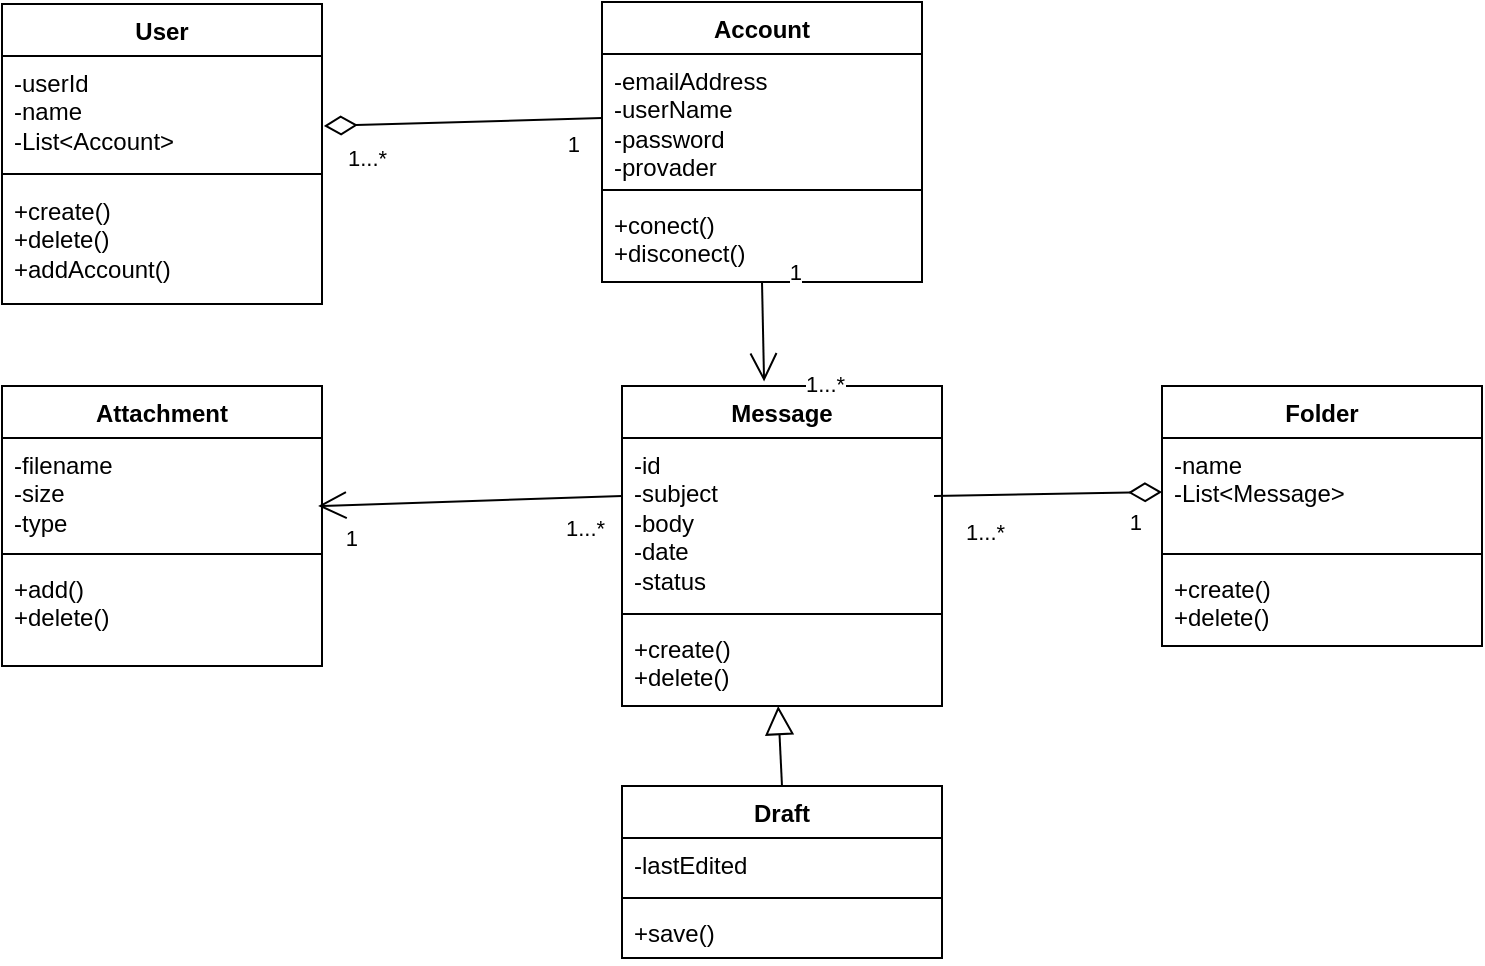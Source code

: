 <mxfile version="28.2.5" pages="2">
  <diagram name="Сторінка-1" id="vSKm7By8YL-TwdSfs9O_">
    <mxGraphModel dx="1426" dy="759" grid="1" gridSize="10" guides="1" tooltips="1" connect="1" arrows="1" fold="1" page="1" pageScale="1" pageWidth="827" pageHeight="1169" math="0" shadow="0">
      <root>
        <mxCell id="0" />
        <mxCell id="1" parent="0" />
        <mxCell id="P5xIYCbAEa1o8iM2KJIb-13" value="User" style="swimlane;fontStyle=1;align=center;verticalAlign=top;childLayout=stackLayout;horizontal=1;startSize=26;horizontalStack=0;resizeParent=1;resizeParentMax=0;resizeLast=0;collapsible=1;marginBottom=0;whiteSpace=wrap;html=1;" parent="1" vertex="1">
          <mxGeometry x="340" y="619" width="160" height="150" as="geometry" />
        </mxCell>
        <mxCell id="P5xIYCbAEa1o8iM2KJIb-14" value="&lt;div&gt;-userId&lt;/div&gt;&lt;div&gt;-name&lt;/div&gt;&lt;div&gt;-List&amp;lt;Account&amp;gt;&lt;/div&gt;" style="text;strokeColor=none;fillColor=none;align=left;verticalAlign=top;spacingLeft=4;spacingRight=4;overflow=hidden;rotatable=0;points=[[0,0.5],[1,0.5]];portConstraint=eastwest;whiteSpace=wrap;html=1;" parent="P5xIYCbAEa1o8iM2KJIb-13" vertex="1">
          <mxGeometry y="26" width="160" height="54" as="geometry" />
        </mxCell>
        <mxCell id="P5xIYCbAEa1o8iM2KJIb-15" value="" style="line;strokeWidth=1;fillColor=none;align=left;verticalAlign=middle;spacingTop=-1;spacingLeft=3;spacingRight=3;rotatable=0;labelPosition=right;points=[];portConstraint=eastwest;strokeColor=inherit;" parent="P5xIYCbAEa1o8iM2KJIb-13" vertex="1">
          <mxGeometry y="80" width="160" height="10" as="geometry" />
        </mxCell>
        <mxCell id="P5xIYCbAEa1o8iM2KJIb-16" value="&lt;div&gt;+create()&lt;/div&gt;&lt;div&gt;+delete()&lt;/div&gt;&lt;div&gt;+addAccount()&lt;/div&gt;" style="text;strokeColor=none;fillColor=none;align=left;verticalAlign=top;spacingLeft=4;spacingRight=4;overflow=hidden;rotatable=0;points=[[0,0.5],[1,0.5]];portConstraint=eastwest;whiteSpace=wrap;html=1;" parent="P5xIYCbAEa1o8iM2KJIb-13" vertex="1">
          <mxGeometry y="90" width="160" height="60" as="geometry" />
        </mxCell>
        <mxCell id="P5xIYCbAEa1o8iM2KJIb-17" value="Account" style="swimlane;fontStyle=1;align=center;verticalAlign=top;childLayout=stackLayout;horizontal=1;startSize=26;horizontalStack=0;resizeParent=1;resizeParentMax=0;resizeLast=0;collapsible=1;marginBottom=0;whiteSpace=wrap;html=1;" parent="1" vertex="1">
          <mxGeometry x="640" y="618" width="160" height="140" as="geometry" />
        </mxCell>
        <mxCell id="P5xIYCbAEa1o8iM2KJIb-18" value="&lt;div&gt;-emailAddress&lt;/div&gt;&lt;div&gt;-userName&lt;/div&gt;&lt;div&gt;-password&lt;/div&gt;&lt;div&gt;-provader&lt;/div&gt;" style="text;strokeColor=none;fillColor=none;align=left;verticalAlign=top;spacingLeft=4;spacingRight=4;overflow=hidden;rotatable=0;points=[[0,0.5],[1,0.5]];portConstraint=eastwest;whiteSpace=wrap;html=1;" parent="P5xIYCbAEa1o8iM2KJIb-17" vertex="1">
          <mxGeometry y="26" width="160" height="64" as="geometry" />
        </mxCell>
        <mxCell id="P5xIYCbAEa1o8iM2KJIb-19" value="" style="line;strokeWidth=1;fillColor=none;align=left;verticalAlign=middle;spacingTop=-1;spacingLeft=3;spacingRight=3;rotatable=0;labelPosition=right;points=[];portConstraint=eastwest;strokeColor=inherit;" parent="P5xIYCbAEa1o8iM2KJIb-17" vertex="1">
          <mxGeometry y="90" width="160" height="8" as="geometry" />
        </mxCell>
        <mxCell id="P5xIYCbAEa1o8iM2KJIb-20" value="&lt;div&gt;+conect()&lt;/div&gt;&lt;div&gt;+disconect()&lt;/div&gt;" style="text;strokeColor=none;fillColor=none;align=left;verticalAlign=top;spacingLeft=4;spacingRight=4;overflow=hidden;rotatable=0;points=[[0,0.5],[1,0.5]];portConstraint=eastwest;whiteSpace=wrap;html=1;" parent="P5xIYCbAEa1o8iM2KJIb-17" vertex="1">
          <mxGeometry y="98" width="160" height="42" as="geometry" />
        </mxCell>
        <mxCell id="P5xIYCbAEa1o8iM2KJIb-21" value="Attachment" style="swimlane;fontStyle=1;align=center;verticalAlign=top;childLayout=stackLayout;horizontal=1;startSize=26;horizontalStack=0;resizeParent=1;resizeParentMax=0;resizeLast=0;collapsible=1;marginBottom=0;whiteSpace=wrap;html=1;" parent="1" vertex="1">
          <mxGeometry x="340" y="810" width="160" height="140" as="geometry" />
        </mxCell>
        <mxCell id="P5xIYCbAEa1o8iM2KJIb-22" value="&lt;div&gt;-filename&lt;/div&gt;&lt;div&gt;-size&lt;/div&gt;&lt;div&gt;-type&lt;/div&gt;" style="text;strokeColor=none;fillColor=none;align=left;verticalAlign=top;spacingLeft=4;spacingRight=4;overflow=hidden;rotatable=0;points=[[0,0.5],[1,0.5]];portConstraint=eastwest;whiteSpace=wrap;html=1;" parent="P5xIYCbAEa1o8iM2KJIb-21" vertex="1">
          <mxGeometry y="26" width="160" height="54" as="geometry" />
        </mxCell>
        <mxCell id="P5xIYCbAEa1o8iM2KJIb-23" value="" style="line;strokeWidth=1;fillColor=none;align=left;verticalAlign=middle;spacingTop=-1;spacingLeft=3;spacingRight=3;rotatable=0;labelPosition=right;points=[];portConstraint=eastwest;strokeColor=inherit;" parent="P5xIYCbAEa1o8iM2KJIb-21" vertex="1">
          <mxGeometry y="80" width="160" height="8" as="geometry" />
        </mxCell>
        <mxCell id="P5xIYCbAEa1o8iM2KJIb-24" value="&lt;div&gt;+add()&lt;/div&gt;&lt;div&gt;+delete()&lt;/div&gt;" style="text;strokeColor=none;fillColor=none;align=left;verticalAlign=top;spacingLeft=4;spacingRight=4;overflow=hidden;rotatable=0;points=[[0,0.5],[1,0.5]];portConstraint=eastwest;whiteSpace=wrap;html=1;" parent="P5xIYCbAEa1o8iM2KJIb-21" vertex="1">
          <mxGeometry y="88" width="160" height="52" as="geometry" />
        </mxCell>
        <mxCell id="P5xIYCbAEa1o8iM2KJIb-25" value="Message" style="swimlane;fontStyle=1;align=center;verticalAlign=top;childLayout=stackLayout;horizontal=1;startSize=26;horizontalStack=0;resizeParent=1;resizeParentMax=0;resizeLast=0;collapsible=1;marginBottom=0;whiteSpace=wrap;html=1;" parent="1" vertex="1">
          <mxGeometry x="650" y="810" width="160" height="160" as="geometry" />
        </mxCell>
        <mxCell id="P5xIYCbAEa1o8iM2KJIb-26" value="&lt;div&gt;-id&lt;/div&gt;&lt;div&gt;-subject&lt;/div&gt;&lt;div&gt;-body&lt;/div&gt;&lt;div&gt;-date&lt;/div&gt;&lt;div&gt;-status&lt;/div&gt;" style="text;strokeColor=none;fillColor=none;align=left;verticalAlign=top;spacingLeft=4;spacingRight=4;overflow=hidden;rotatable=0;points=[[0,0.5],[1,0.5]];portConstraint=eastwest;whiteSpace=wrap;html=1;" parent="P5xIYCbAEa1o8iM2KJIb-25" vertex="1">
          <mxGeometry y="26" width="160" height="84" as="geometry" />
        </mxCell>
        <mxCell id="P5xIYCbAEa1o8iM2KJIb-27" value="" style="line;strokeWidth=1;fillColor=none;align=left;verticalAlign=middle;spacingTop=-1;spacingLeft=3;spacingRight=3;rotatable=0;labelPosition=right;points=[];portConstraint=eastwest;strokeColor=inherit;" parent="P5xIYCbAEa1o8iM2KJIb-25" vertex="1">
          <mxGeometry y="110" width="160" height="8" as="geometry" />
        </mxCell>
        <mxCell id="P5xIYCbAEa1o8iM2KJIb-28" value="&lt;div&gt;+create()&lt;/div&gt;&lt;div&gt;+delete()&lt;/div&gt;" style="text;strokeColor=none;fillColor=none;align=left;verticalAlign=top;spacingLeft=4;spacingRight=4;overflow=hidden;rotatable=0;points=[[0,0.5],[1,0.5]];portConstraint=eastwest;whiteSpace=wrap;html=1;" parent="P5xIYCbAEa1o8iM2KJIb-25" vertex="1">
          <mxGeometry y="118" width="160" height="42" as="geometry" />
        </mxCell>
        <mxCell id="P5xIYCbAEa1o8iM2KJIb-29" value="Folder" style="swimlane;fontStyle=1;align=center;verticalAlign=top;childLayout=stackLayout;horizontal=1;startSize=26;horizontalStack=0;resizeParent=1;resizeParentMax=0;resizeLast=0;collapsible=1;marginBottom=0;whiteSpace=wrap;html=1;" parent="1" vertex="1">
          <mxGeometry x="920" y="810" width="160" height="130" as="geometry" />
        </mxCell>
        <mxCell id="P5xIYCbAEa1o8iM2KJIb-30" value="&lt;div&gt;-name&lt;/div&gt;&lt;div&gt;-List&amp;lt;Message&amp;gt;&lt;/div&gt;" style="text;strokeColor=none;fillColor=none;align=left;verticalAlign=top;spacingLeft=4;spacingRight=4;overflow=hidden;rotatable=0;points=[[0,0.5],[1,0.5]];portConstraint=eastwest;whiteSpace=wrap;html=1;" parent="P5xIYCbAEa1o8iM2KJIb-29" vertex="1">
          <mxGeometry y="26" width="160" height="54" as="geometry" />
        </mxCell>
        <mxCell id="P5xIYCbAEa1o8iM2KJIb-31" value="" style="line;strokeWidth=1;fillColor=none;align=left;verticalAlign=middle;spacingTop=-1;spacingLeft=3;spacingRight=3;rotatable=0;labelPosition=right;points=[];portConstraint=eastwest;strokeColor=inherit;" parent="P5xIYCbAEa1o8iM2KJIb-29" vertex="1">
          <mxGeometry y="80" width="160" height="8" as="geometry" />
        </mxCell>
        <mxCell id="P5xIYCbAEa1o8iM2KJIb-32" value="&lt;div&gt;+create()&lt;/div&gt;&lt;div&gt;+delete()&lt;/div&gt;" style="text;strokeColor=none;fillColor=none;align=left;verticalAlign=top;spacingLeft=4;spacingRight=4;overflow=hidden;rotatable=0;points=[[0,0.5],[1,0.5]];portConstraint=eastwest;whiteSpace=wrap;html=1;" parent="P5xIYCbAEa1o8iM2KJIb-29" vertex="1">
          <mxGeometry y="88" width="160" height="42" as="geometry" />
        </mxCell>
        <mxCell id="P5xIYCbAEa1o8iM2KJIb-33" value="Draft" style="swimlane;fontStyle=1;align=center;verticalAlign=top;childLayout=stackLayout;horizontal=1;startSize=26;horizontalStack=0;resizeParent=1;resizeParentMax=0;resizeLast=0;collapsible=1;marginBottom=0;whiteSpace=wrap;html=1;" parent="1" vertex="1">
          <mxGeometry x="650" y="1010" width="160" height="86" as="geometry" />
        </mxCell>
        <mxCell id="P5xIYCbAEa1o8iM2KJIb-34" value="-lastEdited" style="text;strokeColor=none;fillColor=none;align=left;verticalAlign=top;spacingLeft=4;spacingRight=4;overflow=hidden;rotatable=0;points=[[0,0.5],[1,0.5]];portConstraint=eastwest;whiteSpace=wrap;html=1;" parent="P5xIYCbAEa1o8iM2KJIb-33" vertex="1">
          <mxGeometry y="26" width="160" height="26" as="geometry" />
        </mxCell>
        <mxCell id="P5xIYCbAEa1o8iM2KJIb-35" value="" style="line;strokeWidth=1;fillColor=none;align=left;verticalAlign=middle;spacingTop=-1;spacingLeft=3;spacingRight=3;rotatable=0;labelPosition=right;points=[];portConstraint=eastwest;strokeColor=inherit;" parent="P5xIYCbAEa1o8iM2KJIb-33" vertex="1">
          <mxGeometry y="52" width="160" height="8" as="geometry" />
        </mxCell>
        <mxCell id="P5xIYCbAEa1o8iM2KJIb-36" value="+save()" style="text;strokeColor=none;fillColor=none;align=left;verticalAlign=top;spacingLeft=4;spacingRight=4;overflow=hidden;rotatable=0;points=[[0,0.5],[1,0.5]];portConstraint=eastwest;whiteSpace=wrap;html=1;" parent="P5xIYCbAEa1o8iM2KJIb-33" vertex="1">
          <mxGeometry y="60" width="160" height="26" as="geometry" />
        </mxCell>
        <mxCell id="P5xIYCbAEa1o8iM2KJIb-38" value="" style="endArrow=block;html=1;endSize=12;startArrow=none;startSize=14;startFill=0;align=left;verticalAlign=bottom;rounded=0;endFill=0;exitX=0.5;exitY=0;exitDx=0;exitDy=0;entryX=0.488;entryY=1;entryDx=0;entryDy=0;entryPerimeter=0;" parent="1" source="P5xIYCbAEa1o8iM2KJIb-33" target="P5xIYCbAEa1o8iM2KJIb-28" edge="1">
          <mxGeometry x="-1" y="3" relative="1" as="geometry">
            <mxPoint x="820" y="1020" as="sourcePoint" />
            <mxPoint x="980" y="1020" as="targetPoint" />
            <mxPoint as="offset" />
          </mxGeometry>
        </mxCell>
        <mxCell id="P5xIYCbAEa1o8iM2KJIb-39" value="" style="endArrow=none;html=1;endSize=12;startArrow=diamondThin;startSize=14;startFill=0;rounded=0;exitX=0;exitY=0.5;exitDx=0;exitDy=0;entryX=0.975;entryY=0.345;entryDx=0;entryDy=0;entryPerimeter=0;endFill=0;" parent="1" source="P5xIYCbAEa1o8iM2KJIb-30" target="P5xIYCbAEa1o8iM2KJIb-26" edge="1">
          <mxGeometry relative="1" as="geometry">
            <mxPoint x="750" y="670" as="sourcePoint" />
            <mxPoint x="910" y="670" as="targetPoint" />
          </mxGeometry>
        </mxCell>
        <mxCell id="P5xIYCbAEa1o8iM2KJIb-40" value="1...*" style="edgeLabel;resizable=0;html=1;align=left;verticalAlign=top;" parent="P5xIYCbAEa1o8iM2KJIb-39" connectable="0" vertex="1">
          <mxGeometry x="-1" relative="1" as="geometry">
            <mxPoint x="-100" y="7" as="offset" />
          </mxGeometry>
        </mxCell>
        <mxCell id="P5xIYCbAEa1o8iM2KJIb-41" value="1" style="edgeLabel;resizable=0;html=1;align=right;verticalAlign=top;" parent="P5xIYCbAEa1o8iM2KJIb-39" connectable="0" vertex="1">
          <mxGeometry x="1" relative="1" as="geometry">
            <mxPoint x="104" as="offset" />
          </mxGeometry>
        </mxCell>
        <mxCell id="P5xIYCbAEa1o8iM2KJIb-43" value="" style="endArrow=open;html=1;endSize=12;startArrow=none;startSize=14;startFill=0;rounded=0;exitX=0;exitY=0.345;exitDx=0;exitDy=0;entryX=0.988;entryY=0.63;entryDx=0;entryDy=0;exitPerimeter=0;entryPerimeter=0;" parent="1" source="P5xIYCbAEa1o8iM2KJIb-26" target="P5xIYCbAEa1o8iM2KJIb-22" edge="1">
          <mxGeometry relative="1" as="geometry">
            <mxPoint x="604" y="990" as="sourcePoint" />
            <mxPoint x="580" y="830" as="targetPoint" />
          </mxGeometry>
        </mxCell>
        <mxCell id="P5xIYCbAEa1o8iM2KJIb-44" value="1...*" style="edgeLabel;resizable=0;html=1;align=left;verticalAlign=top;" parent="P5xIYCbAEa1o8iM2KJIb-43" connectable="0" vertex="1">
          <mxGeometry x="-1" relative="1" as="geometry">
            <mxPoint x="-30" y="3" as="offset" />
          </mxGeometry>
        </mxCell>
        <mxCell id="P5xIYCbAEa1o8iM2KJIb-45" value="1" style="edgeLabel;resizable=0;html=1;align=right;verticalAlign=top;" parent="P5xIYCbAEa1o8iM2KJIb-43" connectable="0" vertex="1">
          <mxGeometry x="1" relative="1" as="geometry">
            <mxPoint x="20" y="3" as="offset" />
          </mxGeometry>
        </mxCell>
        <mxCell id="P5xIYCbAEa1o8iM2KJIb-49" value="" style="endArrow=open;html=1;endSize=12;startArrow=none;startSize=14;startFill=0;rounded=0;exitX=0.5;exitY=1;exitDx=0;exitDy=0;entryX=0.444;entryY=-0.014;entryDx=0;entryDy=0;entryPerimeter=0;" parent="1" source="P5xIYCbAEa1o8iM2KJIb-17" target="P5xIYCbAEa1o8iM2KJIb-25" edge="1">
          <mxGeometry relative="1" as="geometry">
            <mxPoint x="724" y="810" as="sourcePoint" />
            <mxPoint x="610" y="812" as="targetPoint" />
          </mxGeometry>
        </mxCell>
        <mxCell id="P5xIYCbAEa1o8iM2KJIb-50" value="1...*" style="edgeLabel;resizable=0;html=1;align=left;verticalAlign=top;" parent="P5xIYCbAEa1o8iM2KJIb-49" connectable="0" vertex="1">
          <mxGeometry x="-1" relative="1" as="geometry">
            <mxPoint x="20" y="38" as="offset" />
          </mxGeometry>
        </mxCell>
        <mxCell id="P5xIYCbAEa1o8iM2KJIb-51" value="1" style="edgeLabel;resizable=0;html=1;align=right;verticalAlign=top;" parent="P5xIYCbAEa1o8iM2KJIb-49" connectable="0" vertex="1">
          <mxGeometry x="1" relative="1" as="geometry">
            <mxPoint x="19" y="-68" as="offset" />
          </mxGeometry>
        </mxCell>
        <mxCell id="P5xIYCbAEa1o8iM2KJIb-52" value="" style="endArrow=none;html=1;endSize=12;startArrow=diamondThin;startSize=14;startFill=0;rounded=0;exitX=1.006;exitY=0.648;exitDx=0;exitDy=0;entryX=0;entryY=0.5;entryDx=0;entryDy=0;endFill=0;exitPerimeter=0;" parent="1" source="P5xIYCbAEa1o8iM2KJIb-14" target="P5xIYCbAEa1o8iM2KJIb-18" edge="1">
          <mxGeometry relative="1" as="geometry">
            <mxPoint x="984" y="750" as="sourcePoint" />
            <mxPoint x="870" y="752" as="targetPoint" />
          </mxGeometry>
        </mxCell>
        <mxCell id="P5xIYCbAEa1o8iM2KJIb-53" value="1...*" style="edgeLabel;resizable=0;html=1;align=left;verticalAlign=top;" parent="P5xIYCbAEa1o8iM2KJIb-52" connectable="0" vertex="1">
          <mxGeometry x="-1" relative="1" as="geometry">
            <mxPoint x="10" y="3" as="offset" />
          </mxGeometry>
        </mxCell>
        <mxCell id="P5xIYCbAEa1o8iM2KJIb-54" value="1" style="edgeLabel;resizable=0;html=1;align=right;verticalAlign=top;" parent="P5xIYCbAEa1o8iM2KJIb-52" connectable="0" vertex="1">
          <mxGeometry x="1" relative="1" as="geometry">
            <mxPoint x="-10" as="offset" />
          </mxGeometry>
        </mxCell>
      </root>
    </mxGraphModel>
  </diagram>
  <diagram id="EDUtHZgCf9WuauvCYFgN" name="Сторінка-2">
    <mxGraphModel dx="1678" dy="954" grid="1" gridSize="10" guides="1" tooltips="1" connect="1" arrows="1" fold="1" page="0" pageScale="1" pageWidth="827" pageHeight="1169" math="0" shadow="0">
      <root>
        <mxCell id="0" />
        <mxCell id="1" parent="0" />
        <mxCell id="60HeVKUZehaGUt8UqvE7-1" value="Account" style="swimlane;fontStyle=1;align=center;verticalAlign=top;childLayout=stackLayout;horizontal=1;startSize=26;horizontalStack=0;resizeParent=1;resizeParentMax=0;resizeLast=0;collapsible=1;marginBottom=0;whiteSpace=wrap;html=1;" vertex="1" parent="1">
          <mxGeometry x="330" y="40" width="160" height="160" as="geometry" />
        </mxCell>
        <mxCell id="60HeVKUZehaGUt8UqvE7-2" value="&lt;div&gt;-emailAddress&lt;/div&gt;&lt;div&gt;-userName&lt;/div&gt;&lt;div&gt;-password&lt;/div&gt;&lt;div&gt;-provader&lt;/div&gt;" style="text;strokeColor=none;fillColor=none;align=left;verticalAlign=top;spacingLeft=4;spacingRight=4;overflow=hidden;rotatable=0;points=[[0,0.5],[1,0.5]];portConstraint=eastwest;whiteSpace=wrap;html=1;" vertex="1" parent="60HeVKUZehaGUt8UqvE7-1">
          <mxGeometry y="26" width="160" height="74" as="geometry" />
        </mxCell>
        <mxCell id="60HeVKUZehaGUt8UqvE7-3" value="" style="line;strokeWidth=1;fillColor=none;align=left;verticalAlign=middle;spacingTop=-1;spacingLeft=3;spacingRight=3;rotatable=0;labelPosition=right;points=[];portConstraint=eastwest;strokeColor=inherit;" vertex="1" parent="60HeVKUZehaGUt8UqvE7-1">
          <mxGeometry y="100" width="160" height="8" as="geometry" />
        </mxCell>
        <mxCell id="60HeVKUZehaGUt8UqvE7-4" value="&lt;div&gt;+ connect()&lt;/div&gt;+disconnect()" style="text;strokeColor=none;fillColor=none;align=left;verticalAlign=top;spacingLeft=4;spacingRight=4;overflow=hidden;rotatable=0;points=[[0,0.5],[1,0.5]];portConstraint=eastwest;whiteSpace=wrap;html=1;" vertex="1" parent="60HeVKUZehaGUt8UqvE7-1">
          <mxGeometry y="108" width="160" height="52" as="geometry" />
        </mxCell>
        <mxCell id="60HeVKUZehaGUt8UqvE7-6" value="User" style="swimlane;fontStyle=1;align=center;verticalAlign=top;childLayout=stackLayout;horizontal=1;startSize=26;horizontalStack=0;resizeParent=1;resizeParentMax=0;resizeLast=0;collapsible=1;marginBottom=0;whiteSpace=wrap;html=1;" vertex="1" parent="1">
          <mxGeometry y="40" width="160" height="160" as="geometry" />
        </mxCell>
        <mxCell id="60HeVKUZehaGUt8UqvE7-7" value="&lt;div&gt;-userId&lt;/div&gt;&lt;div&gt;-name&lt;/div&gt;&lt;div&gt;-List&amp;lt;Account&amp;gt;&lt;/div&gt;" style="text;strokeColor=none;fillColor=none;align=left;verticalAlign=top;spacingLeft=4;spacingRight=4;overflow=hidden;rotatable=0;points=[[0,0.5],[1,0.5]];portConstraint=eastwest;whiteSpace=wrap;html=1;" vertex="1" parent="60HeVKUZehaGUt8UqvE7-6">
          <mxGeometry y="26" width="160" height="74" as="geometry" />
        </mxCell>
        <mxCell id="60HeVKUZehaGUt8UqvE7-8" value="" style="line;strokeWidth=1;fillColor=none;align=left;verticalAlign=middle;spacingTop=-1;spacingLeft=3;spacingRight=3;rotatable=0;labelPosition=right;points=[];portConstraint=eastwest;strokeColor=inherit;" vertex="1" parent="60HeVKUZehaGUt8UqvE7-6">
          <mxGeometry y="100" width="160" height="8" as="geometry" />
        </mxCell>
        <mxCell id="60HeVKUZehaGUt8UqvE7-9" value="&lt;div&gt;+login()&lt;/div&gt;&lt;div&gt;+logout()&lt;/div&gt;" style="text;strokeColor=none;fillColor=none;align=left;verticalAlign=top;spacingLeft=4;spacingRight=4;overflow=hidden;rotatable=0;points=[[0,0.5],[1,0.5]];portConstraint=eastwest;whiteSpace=wrap;html=1;" vertex="1" parent="60HeVKUZehaGUt8UqvE7-6">
          <mxGeometry y="108" width="160" height="52" as="geometry" />
        </mxCell>
        <mxCell id="60HeVKUZehaGUt8UqvE7-12" value="1" style="endArrow=open;html=1;endSize=12;startArrow=diamondThin;startSize=14;startFill=0;align=left;verticalAlign=bottom;rounded=0;fontSize=12;entryX=0.006;entryY=0.324;entryDx=0;entryDy=0;entryPerimeter=0;exitX=1.006;exitY=0.365;exitDx=0;exitDy=0;exitPerimeter=0;" edge="1" parent="1" source="60HeVKUZehaGUt8UqvE7-7" target="60HeVKUZehaGUt8UqvE7-2">
          <mxGeometry x="-1" y="3" relative="1" as="geometry">
            <mxPoint x="170" y="103" as="sourcePoint" />
            <mxPoint x="350" y="200" as="targetPoint" />
          </mxGeometry>
        </mxCell>
        <mxCell id="60HeVKUZehaGUt8UqvE7-42" value="1...*" style="edgeLabel;html=1;align=center;verticalAlign=middle;resizable=0;points=[];fontSize=12;" vertex="1" connectable="0" parent="60HeVKUZehaGUt8UqvE7-12">
          <mxGeometry x="0.734" y="-2" relative="1" as="geometry">
            <mxPoint x="-8" y="-12" as="offset" />
          </mxGeometry>
        </mxCell>
        <mxCell id="60HeVKUZehaGUt8UqvE7-13" value="Message" style="swimlane;fontStyle=1;align=center;verticalAlign=top;childLayout=stackLayout;horizontal=1;startSize=26;horizontalStack=0;resizeParent=1;resizeParentMax=0;resizeLast=0;collapsible=1;marginBottom=0;whiteSpace=wrap;html=1;" vertex="1" parent="1">
          <mxGeometry x="310" y="320" width="160" height="180" as="geometry" />
        </mxCell>
        <mxCell id="60HeVKUZehaGUt8UqvE7-14" value="&lt;div&gt;-id&lt;/div&gt;&lt;div&gt;-subject&lt;/div&gt;&lt;div&gt;-body&lt;/div&gt;&lt;div&gt;-date&lt;/div&gt;&lt;div&gt;-status&lt;/div&gt;" style="text;strokeColor=none;fillColor=none;align=left;verticalAlign=top;spacingLeft=4;spacingRight=4;overflow=hidden;rotatable=0;points=[[0,0.5],[1,0.5]];portConstraint=eastwest;whiteSpace=wrap;html=1;" vertex="1" parent="60HeVKUZehaGUt8UqvE7-13">
          <mxGeometry y="26" width="160" height="94" as="geometry" />
        </mxCell>
        <mxCell id="60HeVKUZehaGUt8UqvE7-15" value="" style="line;strokeWidth=1;fillColor=none;align=left;verticalAlign=middle;spacingTop=-1;spacingLeft=3;spacingRight=3;rotatable=0;labelPosition=right;points=[];portConstraint=eastwest;strokeColor=inherit;" vertex="1" parent="60HeVKUZehaGUt8UqvE7-13">
          <mxGeometry y="120" width="160" height="8" as="geometry" />
        </mxCell>
        <mxCell id="60HeVKUZehaGUt8UqvE7-16" value="&lt;div&gt;+send()&lt;/div&gt;&lt;div&gt;+reply&lt;/div&gt;&lt;div&gt;+forward&lt;/div&gt;" style="text;strokeColor=none;fillColor=none;align=left;verticalAlign=top;spacingLeft=4;spacingRight=4;overflow=hidden;rotatable=0;points=[[0,0.5],[1,0.5]];portConstraint=eastwest;whiteSpace=wrap;html=1;" vertex="1" parent="60HeVKUZehaGUt8UqvE7-13">
          <mxGeometry y="128" width="160" height="52" as="geometry" />
        </mxCell>
        <mxCell id="60HeVKUZehaGUt8UqvE7-17" value="1...*" style="endArrow=open;endFill=0;html=1;align=left;verticalAlign=top;rounded=0;fontSize=12;startSize=8;endSize=8;exitX=0.369;exitY=1;exitDx=0;exitDy=0;exitPerimeter=0;entryX=0.5;entryY=0;entryDx=0;entryDy=0;" edge="1" parent="1" source="60HeVKUZehaGUt8UqvE7-4" target="60HeVKUZehaGUt8UqvE7-13">
          <mxGeometry x="0.456" y="10" relative="1" as="geometry">
            <mxPoint x="150" y="260" as="sourcePoint" />
            <mxPoint x="310" y="260" as="targetPoint" />
            <mxPoint as="offset" />
          </mxGeometry>
        </mxCell>
        <mxCell id="60HeVKUZehaGUt8UqvE7-18" value="1" style="edgeLabel;resizable=0;html=1;align=left;verticalAlign=bottom;" connectable="0" vertex="1" parent="60HeVKUZehaGUt8UqvE7-17">
          <mxGeometry x="-1" relative="1" as="geometry">
            <mxPoint x="1" y="20" as="offset" />
          </mxGeometry>
        </mxCell>
        <mxCell id="60HeVKUZehaGUt8UqvE7-19" value="Attachment" style="swimlane;fontStyle=1;align=center;verticalAlign=top;childLayout=stackLayout;horizontal=1;startSize=26;horizontalStack=0;resizeParent=1;resizeParentMax=0;resizeLast=0;collapsible=1;marginBottom=0;whiteSpace=wrap;html=1;" vertex="1" parent="1">
          <mxGeometry x="20" y="340" width="160" height="124" as="geometry" />
        </mxCell>
        <mxCell id="60HeVKUZehaGUt8UqvE7-20" value="&lt;div&gt;-filename&lt;/div&gt;&lt;div&gt;-size&lt;/div&gt;&lt;div&gt;-type&lt;/div&gt;" style="text;strokeColor=none;fillColor=none;align=left;verticalAlign=top;spacingLeft=4;spacingRight=4;overflow=hidden;rotatable=0;points=[[0,0.5],[1,0.5]];portConstraint=eastwest;whiteSpace=wrap;html=1;" vertex="1" parent="60HeVKUZehaGUt8UqvE7-19">
          <mxGeometry y="26" width="160" height="64" as="geometry" />
        </mxCell>
        <mxCell id="60HeVKUZehaGUt8UqvE7-21" value="" style="line;strokeWidth=1;fillColor=none;align=left;verticalAlign=middle;spacingTop=-1;spacingLeft=3;spacingRight=3;rotatable=0;labelPosition=right;points=[];portConstraint=eastwest;strokeColor=inherit;" vertex="1" parent="60HeVKUZehaGUt8UqvE7-19">
          <mxGeometry y="90" width="160" height="8" as="geometry" />
        </mxCell>
        <mxCell id="60HeVKUZehaGUt8UqvE7-22" value="+download" style="text;strokeColor=none;fillColor=none;align=left;verticalAlign=top;spacingLeft=4;spacingRight=4;overflow=hidden;rotatable=0;points=[[0,0.5],[1,0.5]];portConstraint=eastwest;whiteSpace=wrap;html=1;" vertex="1" parent="60HeVKUZehaGUt8UqvE7-19">
          <mxGeometry y="98" width="160" height="26" as="geometry" />
        </mxCell>
        <mxCell id="60HeVKUZehaGUt8UqvE7-23" value="1...*" style="endArrow=open;endFill=0;html=1;align=left;verticalAlign=top;rounded=0;fontSize=12;startSize=8;endSize=8;entryX=1;entryY=0.5;entryDx=0;entryDy=0;exitX=-0.006;exitY=0.574;exitDx=0;exitDy=0;exitPerimeter=0;" edge="1" parent="1" source="60HeVKUZehaGUt8UqvE7-14" target="60HeVKUZehaGUt8UqvE7-19">
          <mxGeometry x="0.69" relative="1" as="geometry">
            <mxPoint x="250" y="380" as="sourcePoint" />
            <mxPoint x="361" y="420" as="targetPoint" />
            <mxPoint as="offset" />
          </mxGeometry>
        </mxCell>
        <mxCell id="60HeVKUZehaGUt8UqvE7-24" value="1" style="edgeLabel;resizable=0;html=1;align=left;verticalAlign=bottom;" connectable="0" vertex="1" parent="60HeVKUZehaGUt8UqvE7-23">
          <mxGeometry x="-1" relative="1" as="geometry">
            <mxPoint x="-19" y="20" as="offset" />
          </mxGeometry>
        </mxCell>
        <mxCell id="60HeVKUZehaGUt8UqvE7-25" value="Draft" style="swimlane;fontStyle=1;align=center;verticalAlign=top;childLayout=stackLayout;horizontal=1;startSize=26;horizontalStack=0;resizeParent=1;resizeParentMax=0;resizeLast=0;collapsible=1;marginBottom=0;whiteSpace=wrap;html=1;" vertex="1" parent="1">
          <mxGeometry x="310" y="590" width="160" height="86" as="geometry" />
        </mxCell>
        <mxCell id="60HeVKUZehaGUt8UqvE7-26" value="-lastEdited" style="text;strokeColor=none;fillColor=none;align=left;verticalAlign=top;spacingLeft=4;spacingRight=4;overflow=hidden;rotatable=0;points=[[0,0.5],[1,0.5]];portConstraint=eastwest;whiteSpace=wrap;html=1;" vertex="1" parent="60HeVKUZehaGUt8UqvE7-25">
          <mxGeometry y="26" width="160" height="26" as="geometry" />
        </mxCell>
        <mxCell id="60HeVKUZehaGUt8UqvE7-27" value="" style="line;strokeWidth=1;fillColor=none;align=left;verticalAlign=middle;spacingTop=-1;spacingLeft=3;spacingRight=3;rotatable=0;labelPosition=right;points=[];portConstraint=eastwest;strokeColor=inherit;" vertex="1" parent="60HeVKUZehaGUt8UqvE7-25">
          <mxGeometry y="52" width="160" height="8" as="geometry" />
        </mxCell>
        <mxCell id="60HeVKUZehaGUt8UqvE7-28" value="+save()" style="text;strokeColor=none;fillColor=none;align=left;verticalAlign=top;spacingLeft=4;spacingRight=4;overflow=hidden;rotatable=0;points=[[0,0.5],[1,0.5]];portConstraint=eastwest;whiteSpace=wrap;html=1;" vertex="1" parent="60HeVKUZehaGUt8UqvE7-25">
          <mxGeometry y="60" width="160" height="26" as="geometry" />
        </mxCell>
        <mxCell id="60HeVKUZehaGUt8UqvE7-29" value="" style="endArrow=block;endSize=16;endFill=0;html=1;rounded=0;fontSize=12;curved=1;entryX=0.463;entryY=0.962;entryDx=0;entryDy=0;entryPerimeter=0;exitX=0.456;exitY=-0.023;exitDx=0;exitDy=0;exitPerimeter=0;" edge="1" parent="1" source="60HeVKUZehaGUt8UqvE7-25" target="60HeVKUZehaGUt8UqvE7-16">
          <mxGeometry width="160" relative="1" as="geometry">
            <mxPoint x="384" y="570" as="sourcePoint" />
            <mxPoint x="350" y="320" as="targetPoint" />
          </mxGeometry>
        </mxCell>
        <mxCell id="60HeVKUZehaGUt8UqvE7-30" style="edgeStyle=none;curved=1;rounded=0;orthogonalLoop=1;jettySize=auto;html=1;exitX=0.75;exitY=0;exitDx=0;exitDy=0;fontSize=12;startSize=8;endSize=8;" edge="1" parent="1" source="60HeVKUZehaGUt8UqvE7-25" target="60HeVKUZehaGUt8UqvE7-25">
          <mxGeometry relative="1" as="geometry" />
        </mxCell>
        <mxCell id="60HeVKUZehaGUt8UqvE7-31" value="Folder" style="swimlane;fontStyle=1;align=center;verticalAlign=top;childLayout=stackLayout;horizontal=1;startSize=26;horizontalStack=0;resizeParent=1;resizeParentMax=0;resizeLast=0;collapsible=1;marginBottom=0;whiteSpace=wrap;html=1;" vertex="1" parent="1">
          <mxGeometry x="570" y="330" width="160" height="120" as="geometry" />
        </mxCell>
        <mxCell id="60HeVKUZehaGUt8UqvE7-32" value="&lt;div&gt;-name&lt;/div&gt;&lt;div&gt;-List&amp;lt;Message&amp;gt;&lt;/div&gt;" style="text;strokeColor=none;fillColor=none;align=left;verticalAlign=top;spacingLeft=4;spacingRight=4;overflow=hidden;rotatable=0;points=[[0,0.5],[1,0.5]];portConstraint=eastwest;whiteSpace=wrap;html=1;" vertex="1" parent="60HeVKUZehaGUt8UqvE7-31">
          <mxGeometry y="26" width="160" height="44" as="geometry" />
        </mxCell>
        <mxCell id="60HeVKUZehaGUt8UqvE7-33" value="" style="line;strokeWidth=1;fillColor=none;align=left;verticalAlign=middle;spacingTop=-1;spacingLeft=3;spacingRight=3;rotatable=0;labelPosition=right;points=[];portConstraint=eastwest;strokeColor=inherit;" vertex="1" parent="60HeVKUZehaGUt8UqvE7-31">
          <mxGeometry y="70" width="160" height="8" as="geometry" />
        </mxCell>
        <mxCell id="60HeVKUZehaGUt8UqvE7-34" value="&lt;div&gt;+addMessage()&lt;/div&gt;&lt;div&gt;+removeMessage&lt;/div&gt;" style="text;strokeColor=none;fillColor=none;align=left;verticalAlign=top;spacingLeft=4;spacingRight=4;overflow=hidden;rotatable=0;points=[[0,0.5],[1,0.5]];portConstraint=eastwest;whiteSpace=wrap;html=1;" vertex="1" parent="60HeVKUZehaGUt8UqvE7-31">
          <mxGeometry y="78" width="160" height="42" as="geometry" />
        </mxCell>
        <mxCell id="60HeVKUZehaGUt8UqvE7-35" value="1" style="endArrow=open;html=1;endSize=12;startArrow=diamondThin;startSize=14;startFill=0;align=left;verticalAlign=bottom;rounded=0;fontSize=12;entryX=0.981;entryY=0.426;entryDx=0;entryDy=0;entryPerimeter=0;exitX=-0.006;exitY=0.705;exitDx=0;exitDy=0;exitPerimeter=0;" edge="1" parent="1" source="60HeVKUZehaGUt8UqvE7-32" target="60HeVKUZehaGUt8UqvE7-14">
          <mxGeometry x="-0.677" y="24" relative="1" as="geometry">
            <mxPoint x="640" y="253" as="sourcePoint" />
            <mxPoint x="810" y="250" as="targetPoint" />
            <mxPoint as="offset" />
          </mxGeometry>
        </mxCell>
        <mxCell id="60HeVKUZehaGUt8UqvE7-43" value="1...*" style="edgeLabel;html=1;align=center;verticalAlign=middle;resizable=0;points=[];fontSize=12;" vertex="1" connectable="0" parent="60HeVKUZehaGUt8UqvE7-35">
          <mxGeometry x="0.534" y="3" relative="1" as="geometry">
            <mxPoint x="1" y="-11" as="offset" />
          </mxGeometry>
        </mxCell>
        <mxCell id="60HeVKUZehaGUt8UqvE7-36" value="MailServer" style="swimlane;fontStyle=1;align=center;verticalAlign=top;childLayout=stackLayout;horizontal=1;startSize=26;horizontalStack=0;resizeParent=1;resizeParentMax=0;resizeLast=0;collapsible=1;marginBottom=0;whiteSpace=wrap;html=1;" vertex="1" parent="1">
          <mxGeometry x="600" y="40" width="160" height="150" as="geometry" />
        </mxCell>
        <mxCell id="60HeVKUZehaGUt8UqvE7-37" value="&lt;div&gt;-address&lt;/div&gt;&lt;div&gt;-port&lt;/div&gt;&lt;div&gt;-protocol&lt;/div&gt;" style="text;strokeColor=none;fillColor=none;align=left;verticalAlign=top;spacingLeft=4;spacingRight=4;overflow=hidden;rotatable=0;points=[[0,0.5],[1,0.5]];portConstraint=eastwest;whiteSpace=wrap;html=1;" vertex="1" parent="60HeVKUZehaGUt8UqvE7-36">
          <mxGeometry y="26" width="160" height="64" as="geometry" />
        </mxCell>
        <mxCell id="60HeVKUZehaGUt8UqvE7-38" value="" style="line;strokeWidth=1;fillColor=none;align=left;verticalAlign=middle;spacingTop=-1;spacingLeft=3;spacingRight=3;rotatable=0;labelPosition=right;points=[];portConstraint=eastwest;strokeColor=inherit;" vertex="1" parent="60HeVKUZehaGUt8UqvE7-36">
          <mxGeometry y="90" width="160" height="8" as="geometry" />
        </mxCell>
        <mxCell id="60HeVKUZehaGUt8UqvE7-39" value="&lt;div&gt;+sendMail()&lt;/div&gt;&lt;div&gt;+receiveMail()&lt;/div&gt;" style="text;strokeColor=none;fillColor=none;align=left;verticalAlign=top;spacingLeft=4;spacingRight=4;overflow=hidden;rotatable=0;points=[[0,0.5],[1,0.5]];portConstraint=eastwest;whiteSpace=wrap;html=1;" vertex="1" parent="60HeVKUZehaGUt8UqvE7-36">
          <mxGeometry y="98" width="160" height="52" as="geometry" />
        </mxCell>
        <mxCell id="60HeVKUZehaGUt8UqvE7-40" value="1...*" style="endArrow=open;endFill=0;html=1;align=left;verticalAlign=top;rounded=0;fontSize=12;startSize=8;endSize=8;entryX=1;entryY=0.419;entryDx=0;entryDy=0;exitX=0;exitY=0.5;exitDx=0;exitDy=0;entryPerimeter=0;" edge="1" parent="1" source="60HeVKUZehaGUt8UqvE7-37" target="60HeVKUZehaGUt8UqvE7-2">
          <mxGeometry x="0.69" relative="1" as="geometry">
            <mxPoint x="659" y="330" as="sourcePoint" />
            <mxPoint x="530" y="332" as="targetPoint" />
            <mxPoint as="offset" />
          </mxGeometry>
        </mxCell>
        <mxCell id="60HeVKUZehaGUt8UqvE7-41" value="1" style="edgeLabel;resizable=0;html=1;align=left;verticalAlign=bottom;" connectable="0" vertex="1" parent="60HeVKUZehaGUt8UqvE7-40">
          <mxGeometry x="-1" relative="1" as="geometry">
            <mxPoint x="-19" y="20" as="offset" />
          </mxGeometry>
        </mxCell>
      </root>
    </mxGraphModel>
  </diagram>
</mxfile>
